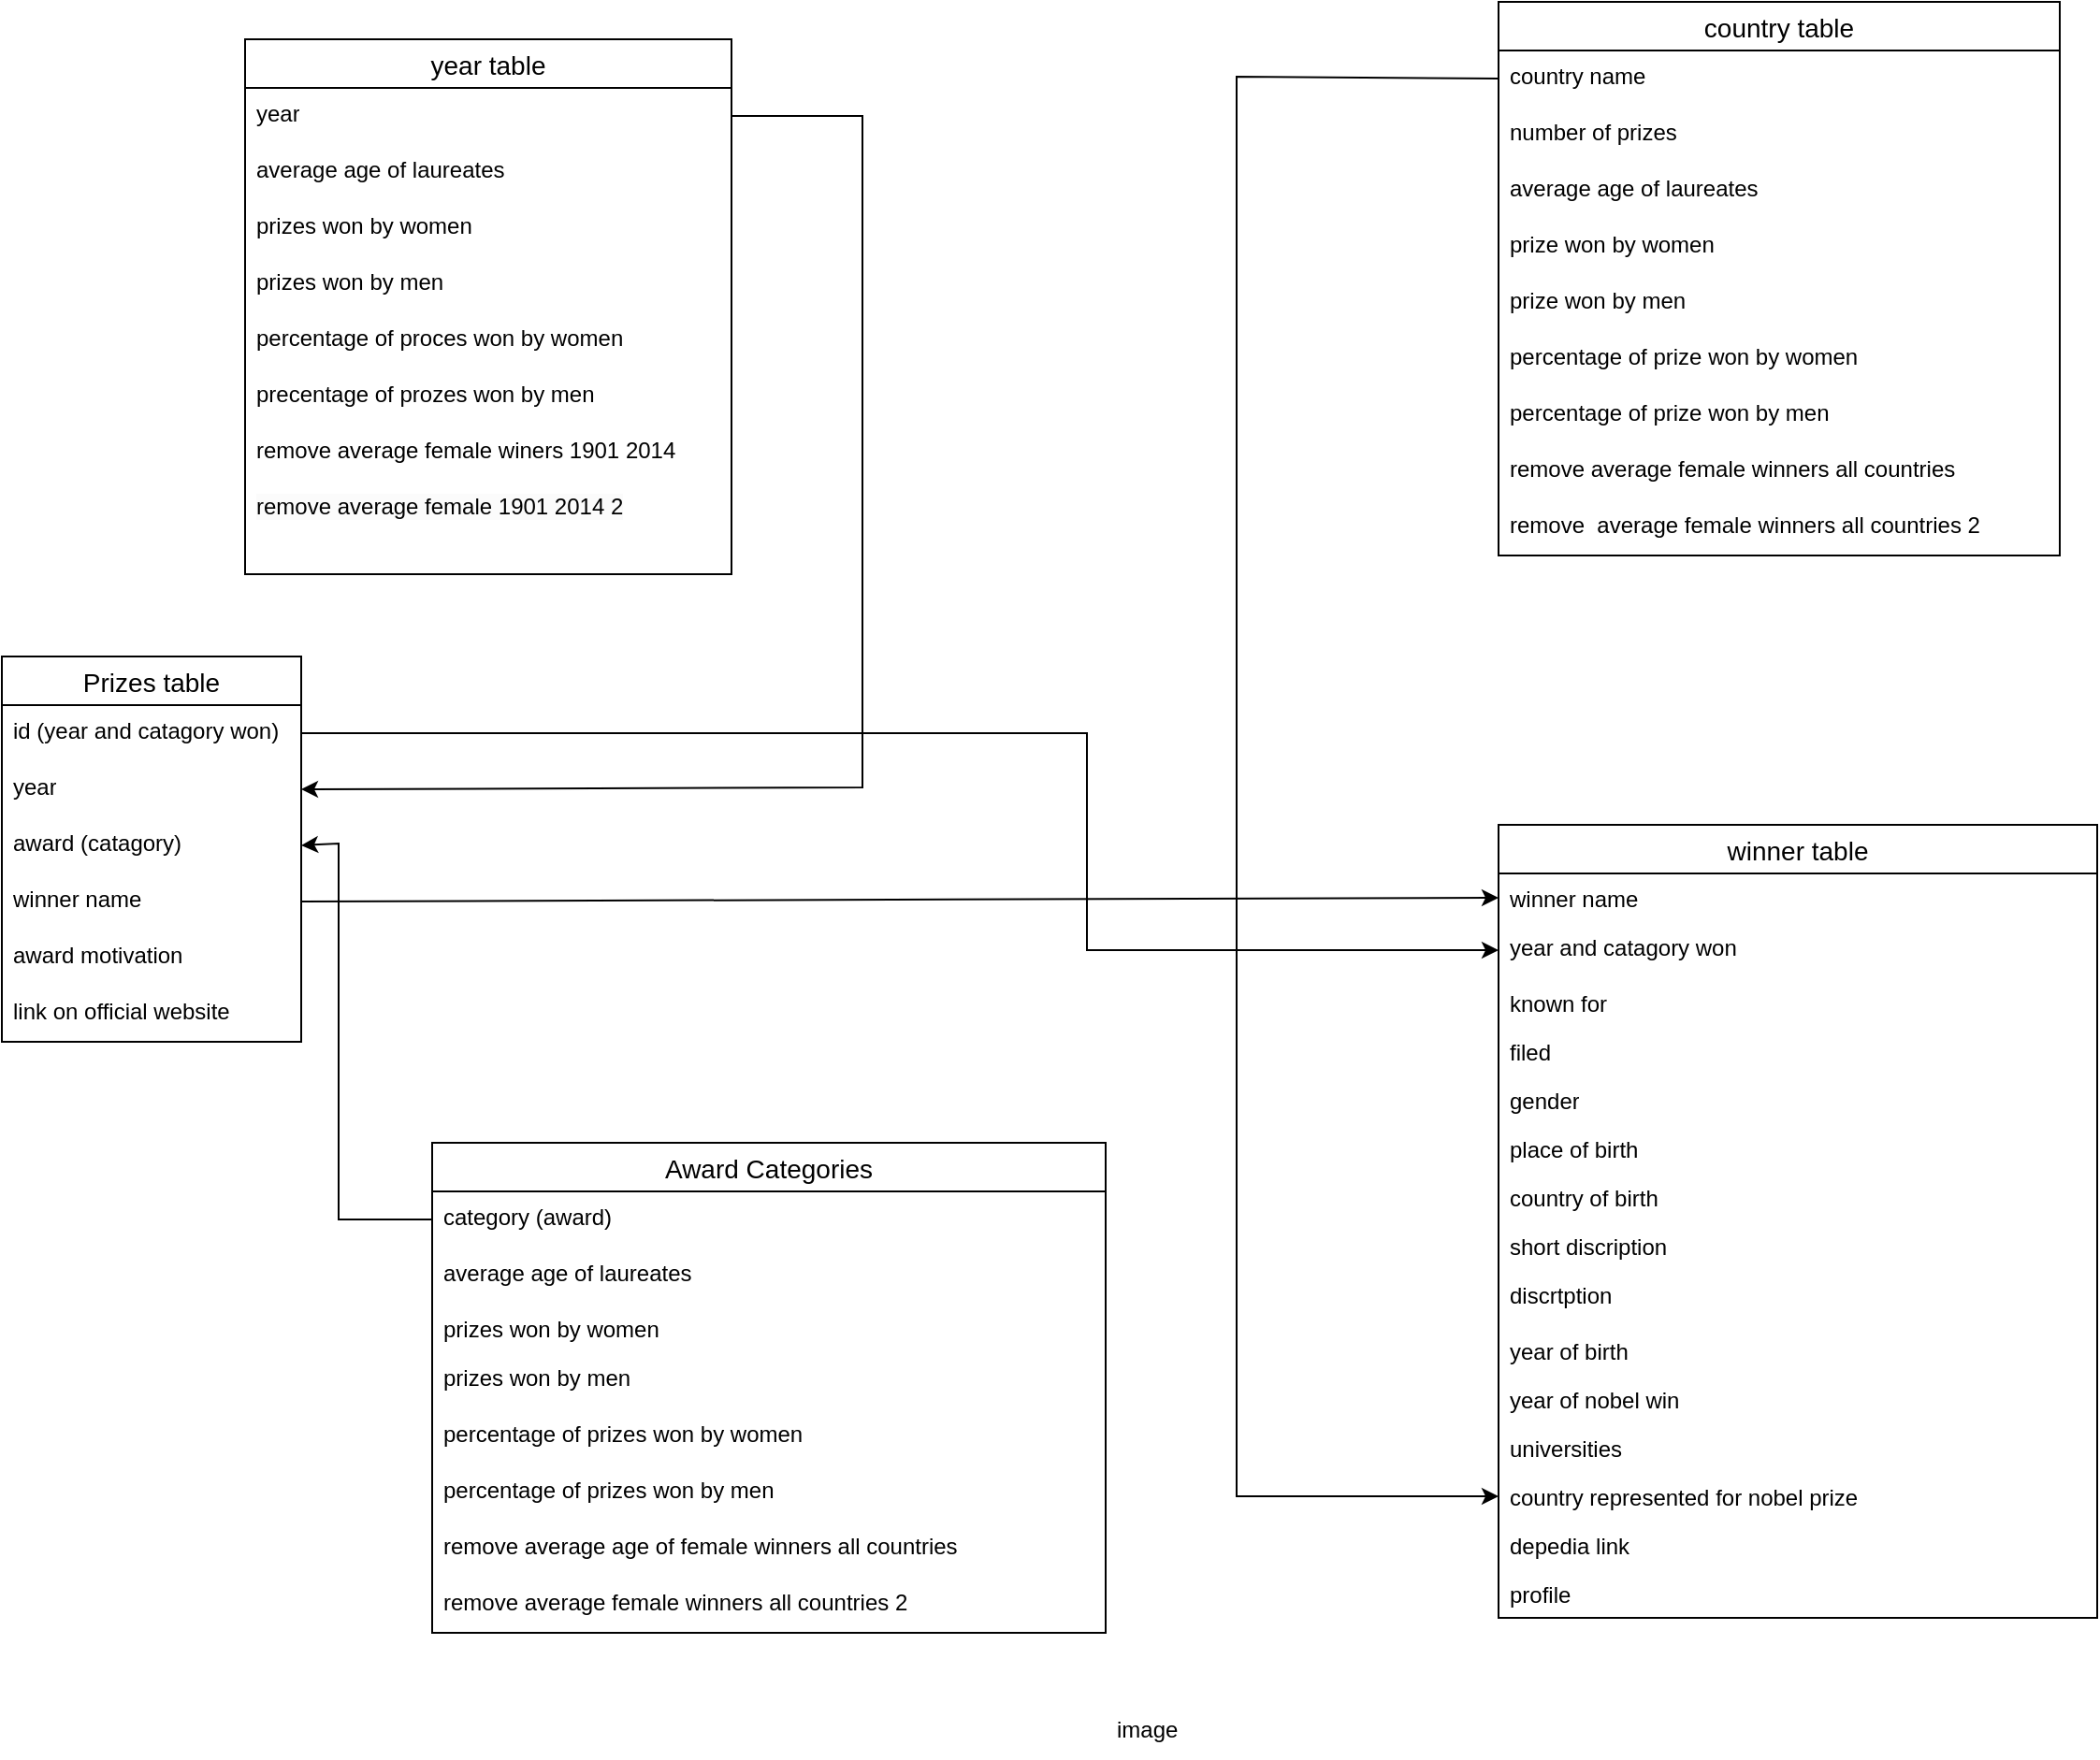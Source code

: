 <mxfile version="21.2.9" type="device">
  <diagram name="Page-1" id="d_kaPR4QugwID4wRf2zA">
    <mxGraphModel dx="1909" dy="940" grid="1" gridSize="10" guides="1" tooltips="1" connect="1" arrows="1" fold="1" page="1" pageScale="1" pageWidth="827" pageHeight="1169" math="0" shadow="0">
      <root>
        <mxCell id="0" />
        <mxCell id="1" parent="0" />
        <mxCell id="aUoKUcC9t3b5W3S6GWxW-27" value="year table" style="swimlane;fontStyle=0;childLayout=stackLayout;horizontal=1;startSize=26;horizontalStack=0;resizeParent=1;resizeParentMax=0;resizeLast=0;collapsible=1;marginBottom=0;align=center;fontSize=14;" parent="1" vertex="1">
          <mxGeometry x="230" y="140" width="260" height="286" as="geometry" />
        </mxCell>
        <mxCell id="aUoKUcC9t3b5W3S6GWxW-28" value="year" style="text;strokeColor=none;fillColor=none;spacingLeft=4;spacingRight=4;overflow=hidden;rotatable=0;points=[[0,0.5],[1,0.5]];portConstraint=eastwest;fontSize=12;whiteSpace=wrap;html=1;" parent="aUoKUcC9t3b5W3S6GWxW-27" vertex="1">
          <mxGeometry y="26" width="260" height="30" as="geometry" />
        </mxCell>
        <mxCell id="aUoKUcC9t3b5W3S6GWxW-29" value="average age of laureates" style="text;strokeColor=none;fillColor=none;spacingLeft=4;spacingRight=4;overflow=hidden;rotatable=0;points=[[0,0.5],[1,0.5]];portConstraint=eastwest;fontSize=12;whiteSpace=wrap;html=1;" parent="aUoKUcC9t3b5W3S6GWxW-27" vertex="1">
          <mxGeometry y="56" width="260" height="30" as="geometry" />
        </mxCell>
        <mxCell id="aUoKUcC9t3b5W3S6GWxW-31" value="prizes won by women" style="text;strokeColor=none;fillColor=none;spacingLeft=4;spacingRight=4;overflow=hidden;rotatable=0;points=[[0,0.5],[1,0.5]];portConstraint=eastwest;fontSize=12;whiteSpace=wrap;html=1;" parent="aUoKUcC9t3b5W3S6GWxW-27" vertex="1">
          <mxGeometry y="86" width="260" height="30" as="geometry" />
        </mxCell>
        <mxCell id="aUoKUcC9t3b5W3S6GWxW-32" value="prizes won by men" style="text;strokeColor=none;fillColor=none;spacingLeft=4;spacingRight=4;overflow=hidden;rotatable=0;points=[[0,0.5],[1,0.5]];portConstraint=eastwest;fontSize=12;whiteSpace=wrap;html=1;" parent="aUoKUcC9t3b5W3S6GWxW-27" vertex="1">
          <mxGeometry y="116" width="260" height="30" as="geometry" />
        </mxCell>
        <mxCell id="aUoKUcC9t3b5W3S6GWxW-33" value="percentage of proces won by women" style="text;strokeColor=none;fillColor=none;spacingLeft=4;spacingRight=4;overflow=hidden;rotatable=0;points=[[0,0.5],[1,0.5]];portConstraint=eastwest;fontSize=12;whiteSpace=wrap;html=1;" parent="aUoKUcC9t3b5W3S6GWxW-27" vertex="1">
          <mxGeometry y="146" width="260" height="30" as="geometry" />
        </mxCell>
        <mxCell id="aUoKUcC9t3b5W3S6GWxW-34" value="precentage of prozes won by men" style="text;strokeColor=none;fillColor=none;spacingLeft=4;spacingRight=4;overflow=hidden;rotatable=0;points=[[0,0.5],[1,0.5]];portConstraint=eastwest;fontSize=12;whiteSpace=wrap;html=1;" parent="aUoKUcC9t3b5W3S6GWxW-27" vertex="1">
          <mxGeometry y="176" width="260" height="30" as="geometry" />
        </mxCell>
        <mxCell id="aUoKUcC9t3b5W3S6GWxW-35" value="remove average female winers 1901 2014" style="text;strokeColor=none;fillColor=none;spacingLeft=4;spacingRight=4;overflow=hidden;rotatable=0;points=[[0,0.5],[1,0.5]];portConstraint=eastwest;fontSize=12;whiteSpace=wrap;html=1;" parent="aUoKUcC9t3b5W3S6GWxW-27" vertex="1">
          <mxGeometry y="206" width="260" height="30" as="geometry" />
        </mxCell>
        <mxCell id="aUoKUcC9t3b5W3S6GWxW-30" value="&lt;span style=&quot;color: rgb(0, 0, 0); font-family: Helvetica; font-size: 12px; font-style: normal; font-variant-ligatures: normal; font-variant-caps: normal; font-weight: 400; letter-spacing: normal; orphans: 2; text-align: left; text-indent: 0px; text-transform: none; widows: 2; word-spacing: 0px; -webkit-text-stroke-width: 0px; background-color: rgb(251, 251, 251); text-decoration-thickness: initial; text-decoration-style: initial; text-decoration-color: initial; float: none; display: inline !important;&quot;&gt;remove average female 1901 2014 2&lt;/span&gt;&lt;br&gt;" style="text;strokeColor=none;fillColor=none;spacingLeft=4;spacingRight=4;overflow=hidden;rotatable=0;points=[[0,0.5],[1,0.5]];portConstraint=eastwest;fontSize=12;whiteSpace=wrap;html=1;" parent="aUoKUcC9t3b5W3S6GWxW-27" vertex="1">
          <mxGeometry y="236" width="260" height="50" as="geometry" />
        </mxCell>
        <mxCell id="aUoKUcC9t3b5W3S6GWxW-36" value="country table" style="swimlane;fontStyle=0;childLayout=stackLayout;horizontal=1;startSize=26;horizontalStack=0;resizeParent=1;resizeParentMax=0;resizeLast=0;collapsible=1;marginBottom=0;align=center;fontSize=14;" parent="1" vertex="1">
          <mxGeometry x="900" y="120" width="300" height="296" as="geometry" />
        </mxCell>
        <mxCell id="aUoKUcC9t3b5W3S6GWxW-37" value="country name" style="text;strokeColor=none;fillColor=none;spacingLeft=4;spacingRight=4;overflow=hidden;rotatable=0;points=[[0,0.5],[1,0.5]];portConstraint=eastwest;fontSize=12;whiteSpace=wrap;html=1;" parent="aUoKUcC9t3b5W3S6GWxW-36" vertex="1">
          <mxGeometry y="26" width="300" height="30" as="geometry" />
        </mxCell>
        <mxCell id="aUoKUcC9t3b5W3S6GWxW-38" value="number of prizes" style="text;strokeColor=none;fillColor=none;spacingLeft=4;spacingRight=4;overflow=hidden;rotatable=0;points=[[0,0.5],[1,0.5]];portConstraint=eastwest;fontSize=12;whiteSpace=wrap;html=1;" parent="aUoKUcC9t3b5W3S6GWxW-36" vertex="1">
          <mxGeometry y="56" width="300" height="30" as="geometry" />
        </mxCell>
        <mxCell id="aUoKUcC9t3b5W3S6GWxW-42" value="average age of laureates" style="text;strokeColor=none;fillColor=none;spacingLeft=4;spacingRight=4;overflow=hidden;rotatable=0;points=[[0,0.5],[1,0.5]];portConstraint=eastwest;fontSize=12;whiteSpace=wrap;html=1;" parent="aUoKUcC9t3b5W3S6GWxW-36" vertex="1">
          <mxGeometry y="86" width="300" height="30" as="geometry" />
        </mxCell>
        <mxCell id="aUoKUcC9t3b5W3S6GWxW-44" value="prize won by women" style="text;strokeColor=none;fillColor=none;spacingLeft=4;spacingRight=4;overflow=hidden;rotatable=0;points=[[0,0.5],[1,0.5]];portConstraint=eastwest;fontSize=12;whiteSpace=wrap;html=1;" parent="aUoKUcC9t3b5W3S6GWxW-36" vertex="1">
          <mxGeometry y="116" width="300" height="30" as="geometry" />
        </mxCell>
        <mxCell id="aUoKUcC9t3b5W3S6GWxW-46" value="prize won by men" style="text;strokeColor=none;fillColor=none;spacingLeft=4;spacingRight=4;overflow=hidden;rotatable=0;points=[[0,0.5],[1,0.5]];portConstraint=eastwest;fontSize=12;whiteSpace=wrap;html=1;" parent="aUoKUcC9t3b5W3S6GWxW-36" vertex="1">
          <mxGeometry y="146" width="300" height="30" as="geometry" />
        </mxCell>
        <mxCell id="aUoKUcC9t3b5W3S6GWxW-45" value="percentage of prize won by women" style="text;strokeColor=none;fillColor=none;spacingLeft=4;spacingRight=4;overflow=hidden;rotatable=0;points=[[0,0.5],[1,0.5]];portConstraint=eastwest;fontSize=12;whiteSpace=wrap;html=1;" parent="aUoKUcC9t3b5W3S6GWxW-36" vertex="1">
          <mxGeometry y="176" width="300" height="30" as="geometry" />
        </mxCell>
        <mxCell id="aUoKUcC9t3b5W3S6GWxW-41" value="percentage of prize won by men" style="text;strokeColor=none;fillColor=none;spacingLeft=4;spacingRight=4;overflow=hidden;rotatable=0;points=[[0,0.5],[1,0.5]];portConstraint=eastwest;fontSize=12;whiteSpace=wrap;html=1;" parent="aUoKUcC9t3b5W3S6GWxW-36" vertex="1">
          <mxGeometry y="206" width="300" height="30" as="geometry" />
        </mxCell>
        <mxCell id="aUoKUcC9t3b5W3S6GWxW-40" value="remove average female winners all countries" style="text;strokeColor=none;fillColor=none;spacingLeft=4;spacingRight=4;overflow=hidden;rotatable=0;points=[[0,0.5],[1,0.5]];portConstraint=eastwest;fontSize=12;whiteSpace=wrap;html=1;" parent="aUoKUcC9t3b5W3S6GWxW-36" vertex="1">
          <mxGeometry y="236" width="300" height="30" as="geometry" />
        </mxCell>
        <mxCell id="aUoKUcC9t3b5W3S6GWxW-43" value="remove&amp;nbsp; average female winners all countries 2" style="text;strokeColor=none;fillColor=none;spacingLeft=4;spacingRight=4;overflow=hidden;rotatable=0;points=[[0,0.5],[1,0.5]];portConstraint=eastwest;fontSize=12;whiteSpace=wrap;html=1;" parent="aUoKUcC9t3b5W3S6GWxW-36" vertex="1">
          <mxGeometry y="266" width="300" height="30" as="geometry" />
        </mxCell>
        <mxCell id="aUoKUcC9t3b5W3S6GWxW-47" value="winner table" style="swimlane;fontStyle=0;childLayout=stackLayout;horizontal=1;startSize=26;horizontalStack=0;resizeParent=1;resizeParentMax=0;resizeLast=0;collapsible=1;marginBottom=0;align=center;fontSize=14;" parent="1" vertex="1">
          <mxGeometry x="900" y="560" width="320" height="424" as="geometry" />
        </mxCell>
        <mxCell id="aUoKUcC9t3b5W3S6GWxW-48" value="winner name" style="text;strokeColor=none;fillColor=none;spacingLeft=4;spacingRight=4;overflow=hidden;rotatable=0;points=[[0,0.5],[1,0.5]];portConstraint=eastwest;fontSize=12;whiteSpace=wrap;html=1;" parent="aUoKUcC9t3b5W3S6GWxW-47" vertex="1">
          <mxGeometry y="26" width="320" height="26" as="geometry" />
        </mxCell>
        <mxCell id="aUoKUcC9t3b5W3S6GWxW-49" value="year and catagory won" style="text;strokeColor=none;fillColor=none;spacingLeft=4;spacingRight=4;overflow=hidden;rotatable=0;points=[[0,0.5],[1,0.5]];portConstraint=eastwest;fontSize=12;whiteSpace=wrap;html=1;" parent="aUoKUcC9t3b5W3S6GWxW-47" vertex="1">
          <mxGeometry y="52" width="320" height="30" as="geometry" />
        </mxCell>
        <mxCell id="aUoKUcC9t3b5W3S6GWxW-61" value="known for" style="text;strokeColor=none;fillColor=none;spacingLeft=4;spacingRight=4;overflow=hidden;rotatable=0;points=[[0,0.5],[1,0.5]];portConstraint=eastwest;fontSize=12;whiteSpace=wrap;html=1;" parent="aUoKUcC9t3b5W3S6GWxW-47" vertex="1">
          <mxGeometry y="82" width="320" height="26" as="geometry" />
        </mxCell>
        <mxCell id="aUoKUcC9t3b5W3S6GWxW-59" value="filed" style="text;strokeColor=none;fillColor=none;spacingLeft=4;spacingRight=4;overflow=hidden;rotatable=0;points=[[0,0.5],[1,0.5]];portConstraint=eastwest;fontSize=12;whiteSpace=wrap;html=1;" parent="aUoKUcC9t3b5W3S6GWxW-47" vertex="1">
          <mxGeometry y="108" width="320" height="26" as="geometry" />
        </mxCell>
        <mxCell id="aUoKUcC9t3b5W3S6GWxW-57" value="gender" style="text;strokeColor=none;fillColor=none;spacingLeft=4;spacingRight=4;overflow=hidden;rotatable=0;points=[[0,0.5],[1,0.5]];portConstraint=eastwest;fontSize=12;whiteSpace=wrap;html=1;" parent="aUoKUcC9t3b5W3S6GWxW-47" vertex="1">
          <mxGeometry y="134" width="320" height="26" as="geometry" />
        </mxCell>
        <mxCell id="aUoKUcC9t3b5W3S6GWxW-56" value="place of birth" style="text;strokeColor=none;fillColor=none;spacingLeft=4;spacingRight=4;overflow=hidden;rotatable=0;points=[[0,0.5],[1,0.5]];portConstraint=eastwest;fontSize=12;whiteSpace=wrap;html=1;" parent="aUoKUcC9t3b5W3S6GWxW-47" vertex="1">
          <mxGeometry y="160" width="320" height="26" as="geometry" />
        </mxCell>
        <mxCell id="aUoKUcC9t3b5W3S6GWxW-51" value="country of birth" style="text;strokeColor=none;fillColor=none;spacingLeft=4;spacingRight=4;overflow=hidden;rotatable=0;points=[[0,0.5],[1,0.5]];portConstraint=eastwest;fontSize=12;whiteSpace=wrap;html=1;" parent="aUoKUcC9t3b5W3S6GWxW-47" vertex="1">
          <mxGeometry y="186" width="320" height="26" as="geometry" />
        </mxCell>
        <mxCell id="aUoKUcC9t3b5W3S6GWxW-52" value="short discription" style="text;strokeColor=none;fillColor=none;spacingLeft=4;spacingRight=4;overflow=hidden;rotatable=0;points=[[0,0.5],[1,0.5]];portConstraint=eastwest;fontSize=12;whiteSpace=wrap;html=1;" parent="aUoKUcC9t3b5W3S6GWxW-47" vertex="1">
          <mxGeometry y="212" width="320" height="26" as="geometry" />
        </mxCell>
        <mxCell id="aUoKUcC9t3b5W3S6GWxW-50" value="discrtption" style="text;strokeColor=none;fillColor=none;spacingLeft=4;spacingRight=4;overflow=hidden;rotatable=0;points=[[0,0.5],[1,0.5]];portConstraint=eastwest;fontSize=12;whiteSpace=wrap;html=1;" parent="aUoKUcC9t3b5W3S6GWxW-47" vertex="1">
          <mxGeometry y="238" width="320" height="30" as="geometry" />
        </mxCell>
        <mxCell id="aUoKUcC9t3b5W3S6GWxW-63" value="year of birth" style="text;strokeColor=none;fillColor=none;spacingLeft=4;spacingRight=4;overflow=hidden;rotatable=0;points=[[0,0.5],[1,0.5]];portConstraint=eastwest;fontSize=12;whiteSpace=wrap;html=1;" parent="aUoKUcC9t3b5W3S6GWxW-47" vertex="1">
          <mxGeometry y="268" width="320" height="26" as="geometry" />
        </mxCell>
        <mxCell id="aUoKUcC9t3b5W3S6GWxW-66" value="year of nobel win" style="text;strokeColor=none;fillColor=none;spacingLeft=4;spacingRight=4;overflow=hidden;rotatable=0;points=[[0,0.5],[1,0.5]];portConstraint=eastwest;fontSize=12;whiteSpace=wrap;html=1;" parent="aUoKUcC9t3b5W3S6GWxW-47" vertex="1">
          <mxGeometry y="294" width="320" height="26" as="geometry" />
        </mxCell>
        <mxCell id="aUoKUcC9t3b5W3S6GWxW-65" value="universities" style="text;strokeColor=none;fillColor=none;spacingLeft=4;spacingRight=4;overflow=hidden;rotatable=0;points=[[0,0.5],[1,0.5]];portConstraint=eastwest;fontSize=12;whiteSpace=wrap;html=1;" parent="aUoKUcC9t3b5W3S6GWxW-47" vertex="1">
          <mxGeometry y="320" width="320" height="26" as="geometry" />
        </mxCell>
        <mxCell id="aUoKUcC9t3b5W3S6GWxW-64" value="country represented for nobel prize" style="text;strokeColor=none;fillColor=none;spacingLeft=4;spacingRight=4;overflow=hidden;rotatable=0;points=[[0,0.5],[1,0.5]];portConstraint=eastwest;fontSize=12;whiteSpace=wrap;html=1;" parent="aUoKUcC9t3b5W3S6GWxW-47" vertex="1">
          <mxGeometry y="346" width="320" height="26" as="geometry" />
        </mxCell>
        <mxCell id="aUoKUcC9t3b5W3S6GWxW-54" value="depedia link" style="text;strokeColor=none;fillColor=none;spacingLeft=4;spacingRight=4;overflow=hidden;rotatable=0;points=[[0,0.5],[1,0.5]];portConstraint=eastwest;fontSize=12;whiteSpace=wrap;html=1;" parent="aUoKUcC9t3b5W3S6GWxW-47" vertex="1">
          <mxGeometry y="372" width="320" height="26" as="geometry" />
        </mxCell>
        <mxCell id="aUoKUcC9t3b5W3S6GWxW-55" value="profile" style="text;strokeColor=none;fillColor=none;spacingLeft=4;spacingRight=4;overflow=hidden;rotatable=0;points=[[0,0.5],[1,0.5]];portConstraint=eastwest;fontSize=12;whiteSpace=wrap;html=1;" parent="aUoKUcC9t3b5W3S6GWxW-47" vertex="1">
          <mxGeometry y="398" width="320" height="26" as="geometry" />
        </mxCell>
        <mxCell id="aUoKUcC9t3b5W3S6GWxW-68" value="Prizes table" style="swimlane;fontStyle=0;childLayout=stackLayout;horizontal=1;startSize=26;horizontalStack=0;resizeParent=1;resizeParentMax=0;resizeLast=0;collapsible=1;marginBottom=0;align=center;fontSize=14;" parent="1" vertex="1">
          <mxGeometry x="100" y="470" width="160" height="206" as="geometry" />
        </mxCell>
        <mxCell id="aUoKUcC9t3b5W3S6GWxW-69" value="id (year and catagory won)" style="text;strokeColor=none;fillColor=none;spacingLeft=4;spacingRight=4;overflow=hidden;rotatable=0;points=[[0,0.5],[1,0.5]];portConstraint=eastwest;fontSize=12;whiteSpace=wrap;html=1;" parent="aUoKUcC9t3b5W3S6GWxW-68" vertex="1">
          <mxGeometry y="26" width="160" height="30" as="geometry" />
        </mxCell>
        <mxCell id="aUoKUcC9t3b5W3S6GWxW-70" value="year" style="text;strokeColor=none;fillColor=none;spacingLeft=4;spacingRight=4;overflow=hidden;rotatable=0;points=[[0,0.5],[1,0.5]];portConstraint=eastwest;fontSize=12;whiteSpace=wrap;html=1;" parent="aUoKUcC9t3b5W3S6GWxW-68" vertex="1">
          <mxGeometry y="56" width="160" height="30" as="geometry" />
        </mxCell>
        <mxCell id="aUoKUcC9t3b5W3S6GWxW-71" value="award (catagory)" style="text;strokeColor=none;fillColor=none;spacingLeft=4;spacingRight=4;overflow=hidden;rotatable=0;points=[[0,0.5],[1,0.5]];portConstraint=eastwest;fontSize=12;whiteSpace=wrap;html=1;" parent="aUoKUcC9t3b5W3S6GWxW-68" vertex="1">
          <mxGeometry y="86" width="160" height="30" as="geometry" />
        </mxCell>
        <mxCell id="aUoKUcC9t3b5W3S6GWxW-72" value="winner name" style="text;strokeColor=none;fillColor=none;spacingLeft=4;spacingRight=4;overflow=hidden;rotatable=0;points=[[0,0.5],[1,0.5]];portConstraint=eastwest;fontSize=12;whiteSpace=wrap;html=1;" parent="aUoKUcC9t3b5W3S6GWxW-68" vertex="1">
          <mxGeometry y="116" width="160" height="30" as="geometry" />
        </mxCell>
        <mxCell id="aUoKUcC9t3b5W3S6GWxW-73" value="award motivation" style="text;strokeColor=none;fillColor=none;spacingLeft=4;spacingRight=4;overflow=hidden;rotatable=0;points=[[0,0.5],[1,0.5]];portConstraint=eastwest;fontSize=12;whiteSpace=wrap;html=1;" parent="aUoKUcC9t3b5W3S6GWxW-68" vertex="1">
          <mxGeometry y="146" width="160" height="30" as="geometry" />
        </mxCell>
        <mxCell id="aUoKUcC9t3b5W3S6GWxW-74" value="link on official website" style="text;strokeColor=none;fillColor=none;spacingLeft=4;spacingRight=4;overflow=hidden;rotatable=0;points=[[0,0.5],[1,0.5]];portConstraint=eastwest;fontSize=12;whiteSpace=wrap;html=1;" parent="aUoKUcC9t3b5W3S6GWxW-68" vertex="1">
          <mxGeometry y="176" width="160" height="30" as="geometry" />
        </mxCell>
        <mxCell id="aUoKUcC9t3b5W3S6GWxW-75" value="Award Categories" style="swimlane;fontStyle=0;childLayout=stackLayout;horizontal=1;startSize=26;horizontalStack=0;resizeParent=1;resizeParentMax=0;resizeLast=0;collapsible=1;marginBottom=0;align=center;fontSize=14;" parent="1" vertex="1">
          <mxGeometry x="330" y="730" width="360" height="262" as="geometry" />
        </mxCell>
        <mxCell id="aUoKUcC9t3b5W3S6GWxW-76" value="category (award)" style="text;strokeColor=none;fillColor=none;spacingLeft=4;spacingRight=4;overflow=hidden;rotatable=0;points=[[0,0.5],[1,0.5]];portConstraint=eastwest;fontSize=12;whiteSpace=wrap;html=1;" parent="aUoKUcC9t3b5W3S6GWxW-75" vertex="1">
          <mxGeometry y="26" width="360" height="30" as="geometry" />
        </mxCell>
        <mxCell id="aUoKUcC9t3b5W3S6GWxW-77" value="average age of laureates" style="text;strokeColor=none;fillColor=none;spacingLeft=4;spacingRight=4;overflow=hidden;rotatable=0;points=[[0,0.5],[1,0.5]];portConstraint=eastwest;fontSize=12;whiteSpace=wrap;html=1;" parent="aUoKUcC9t3b5W3S6GWxW-75" vertex="1">
          <mxGeometry y="56" width="360" height="30" as="geometry" />
        </mxCell>
        <mxCell id="aUoKUcC9t3b5W3S6GWxW-83" value="prizes won by women" style="text;strokeColor=none;fillColor=none;spacingLeft=4;spacingRight=4;overflow=hidden;rotatable=0;points=[[0,0.5],[1,0.5]];portConstraint=eastwest;fontSize=12;whiteSpace=wrap;html=1;" parent="aUoKUcC9t3b5W3S6GWxW-75" vertex="1">
          <mxGeometry y="86" width="360" height="26" as="geometry" />
        </mxCell>
        <mxCell id="aUoKUcC9t3b5W3S6GWxW-79" value="prizes won by men" style="text;strokeColor=none;fillColor=none;spacingLeft=4;spacingRight=4;overflow=hidden;rotatable=0;points=[[0,0.5],[1,0.5]];portConstraint=eastwest;fontSize=12;whiteSpace=wrap;html=1;" parent="aUoKUcC9t3b5W3S6GWxW-75" vertex="1">
          <mxGeometry y="112" width="360" height="30" as="geometry" />
        </mxCell>
        <mxCell id="aUoKUcC9t3b5W3S6GWxW-80" value="percentage of prizes won by women" style="text;strokeColor=none;fillColor=none;spacingLeft=4;spacingRight=4;overflow=hidden;rotatable=0;points=[[0,0.5],[1,0.5]];portConstraint=eastwest;fontSize=12;whiteSpace=wrap;html=1;" parent="aUoKUcC9t3b5W3S6GWxW-75" vertex="1">
          <mxGeometry y="142" width="360" height="30" as="geometry" />
        </mxCell>
        <mxCell id="aUoKUcC9t3b5W3S6GWxW-82" value="percentage of prizes won by men" style="text;strokeColor=none;fillColor=none;spacingLeft=4;spacingRight=4;overflow=hidden;rotatable=0;points=[[0,0.5],[1,0.5]];portConstraint=eastwest;fontSize=12;whiteSpace=wrap;html=1;" parent="aUoKUcC9t3b5W3S6GWxW-75" vertex="1">
          <mxGeometry y="172" width="360" height="30" as="geometry" />
        </mxCell>
        <mxCell id="aUoKUcC9t3b5W3S6GWxW-81" value="remove average age of female winners all countries" style="text;strokeColor=none;fillColor=none;spacingLeft=4;spacingRight=4;overflow=hidden;rotatable=0;points=[[0,0.5],[1,0.5]];portConstraint=eastwest;fontSize=12;whiteSpace=wrap;html=1;" parent="aUoKUcC9t3b5W3S6GWxW-75" vertex="1">
          <mxGeometry y="202" width="360" height="30" as="geometry" />
        </mxCell>
        <mxCell id="aUoKUcC9t3b5W3S6GWxW-78" value="remove average female winners all countries 2" style="text;strokeColor=none;fillColor=none;spacingLeft=4;spacingRight=4;overflow=hidden;rotatable=0;points=[[0,0.5],[1,0.5]];portConstraint=eastwest;fontSize=12;whiteSpace=wrap;html=1;" parent="aUoKUcC9t3b5W3S6GWxW-75" vertex="1">
          <mxGeometry y="232" width="360" height="30" as="geometry" />
        </mxCell>
        <mxCell id="9hrLNfGdoIEKvnvlhh2w-3" value="" style="endArrow=classic;html=1;rounded=0;exitX=1;exitY=0.5;exitDx=0;exitDy=0;entryX=1;entryY=0.5;entryDx=0;entryDy=0;" parent="1" source="aUoKUcC9t3b5W3S6GWxW-28" target="aUoKUcC9t3b5W3S6GWxW-70" edge="1">
          <mxGeometry width="50" height="50" relative="1" as="geometry">
            <mxPoint x="320" y="300" as="sourcePoint" />
            <mxPoint x="370" y="250" as="targetPoint" />
            <Array as="points">
              <mxPoint x="560" y="181" />
              <mxPoint x="560" y="540" />
            </Array>
          </mxGeometry>
        </mxCell>
        <mxCell id="9hrLNfGdoIEKvnvlhh2w-4" value="" style="endArrow=classic;html=1;rounded=0;exitX=0;exitY=0.5;exitDx=0;exitDy=0;entryX=1;entryY=0.5;entryDx=0;entryDy=0;" parent="1" source="aUoKUcC9t3b5W3S6GWxW-76" target="aUoKUcC9t3b5W3S6GWxW-71" edge="1">
          <mxGeometry width="50" height="50" relative="1" as="geometry">
            <mxPoint x="250" y="700" as="sourcePoint" />
            <mxPoint x="300" y="650" as="targetPoint" />
            <Array as="points">
              <mxPoint x="280" y="771" />
              <mxPoint x="280" y="570" />
            </Array>
          </mxGeometry>
        </mxCell>
        <mxCell id="9hrLNfGdoIEKvnvlhh2w-6" value="" style="endArrow=classic;html=1;rounded=0;exitX=0;exitY=0.5;exitDx=0;exitDy=0;entryX=0;entryY=0.5;entryDx=0;entryDy=0;" parent="1" source="aUoKUcC9t3b5W3S6GWxW-37" target="aUoKUcC9t3b5W3S6GWxW-64" edge="1">
          <mxGeometry width="50" height="50" relative="1" as="geometry">
            <mxPoint x="420" y="430" as="sourcePoint" />
            <mxPoint x="820" y="620" as="targetPoint" />
            <Array as="points">
              <mxPoint x="760" y="160" />
              <mxPoint x="760" y="919" />
            </Array>
          </mxGeometry>
        </mxCell>
        <mxCell id="9hrLNfGdoIEKvnvlhh2w-7" value="" style="endArrow=classic;html=1;rounded=0;exitX=1;exitY=0.5;exitDx=0;exitDy=0;entryX=0;entryY=0.5;entryDx=0;entryDy=0;" parent="1" source="aUoKUcC9t3b5W3S6GWxW-69" target="aUoKUcC9t3b5W3S6GWxW-49" edge="1">
          <mxGeometry width="50" height="50" relative="1" as="geometry">
            <mxPoint x="550" y="680" as="sourcePoint" />
            <mxPoint x="600" y="630" as="targetPoint" />
            <Array as="points">
              <mxPoint x="680" y="511" />
              <mxPoint x="680" y="627" />
            </Array>
          </mxGeometry>
        </mxCell>
        <mxCell id="9hrLNfGdoIEKvnvlhh2w-8" value="" style="endArrow=classic;html=1;rounded=0;exitX=1;exitY=0.5;exitDx=0;exitDy=0;entryX=0;entryY=0.5;entryDx=0;entryDy=0;" parent="1" source="aUoKUcC9t3b5W3S6GWxW-72" target="aUoKUcC9t3b5W3S6GWxW-48" edge="1">
          <mxGeometry width="50" height="50" relative="1" as="geometry">
            <mxPoint x="550" y="650" as="sourcePoint" />
            <mxPoint x="600" y="600" as="targetPoint" />
          </mxGeometry>
        </mxCell>
        <mxCell id="aUoKUcC9t3b5W3S6GWxW-53" value="image" style="text;strokeColor=none;fillColor=none;spacingLeft=4;spacingRight=4;overflow=hidden;rotatable=0;points=[[0,0.5],[1,0.5]];portConstraint=eastwest;fontSize=12;whiteSpace=wrap;html=1;" parent="1" vertex="1">
          <mxGeometry x="690" y="1030" width="320" height="26" as="geometry" />
        </mxCell>
      </root>
    </mxGraphModel>
  </diagram>
</mxfile>
